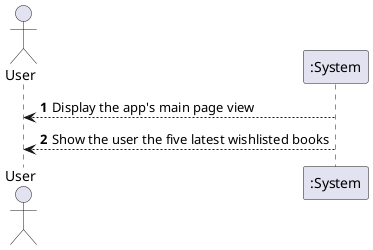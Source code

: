 @startuml
'https://plantuml.com/sequence-diagram

autonumber

actor "User" as user
participant ":System" as sys

user <-- sys: Display the app's main page view
user <-- sys: Show the user the five latest wishlisted books
@enduml
